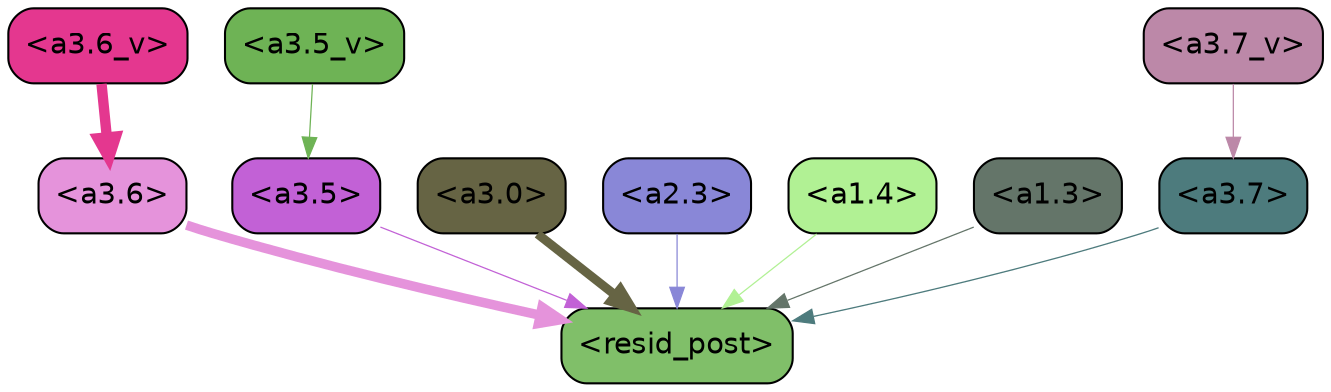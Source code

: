 strict digraph "" {
	graph [bgcolor=transparent,
		layout=dot,
		overlap=false,
		splines=true
	];
	"<a3.7>"	[color=black,
		fillcolor="#4d7b7d",
		fontname=Helvetica,
		shape=box,
		style="filled, rounded"];
	"<resid_post>"	[color=black,
		fillcolor="#80bf69",
		fontname=Helvetica,
		shape=box,
		style="filled, rounded"];
	"<a3.7>" -> "<resid_post>"	[color="#4d7b7d",
		penwidth=0.6239100098609924];
	"<a3.6>"	[color=black,
		fillcolor="#e593db",
		fontname=Helvetica,
		shape=box,
		style="filled, rounded"];
	"<a3.6>" -> "<resid_post>"	[color="#e593db",
		penwidth=4.569062113761902];
	"<a3.5>"	[color=black,
		fillcolor="#c261d6",
		fontname=Helvetica,
		shape=box,
		style="filled, rounded"];
	"<a3.5>" -> "<resid_post>"	[color="#c261d6",
		penwidth=0.6];
	"<a3.0>"	[color=black,
		fillcolor="#666444",
		fontname=Helvetica,
		shape=box,
		style="filled, rounded"];
	"<a3.0>" -> "<resid_post>"	[color="#666444",
		penwidth=4.283544182777405];
	"<a2.3>"	[color=black,
		fillcolor="#8987d7",
		fontname=Helvetica,
		shape=box,
		style="filled, rounded"];
	"<a2.3>" -> "<resid_post>"	[color="#8987d7",
		penwidth=0.6];
	"<a1.4>"	[color=black,
		fillcolor="#b1f194",
		fontname=Helvetica,
		shape=box,
		style="filled, rounded"];
	"<a1.4>" -> "<resid_post>"	[color="#b1f194",
		penwidth=0.6];
	"<a1.3>"	[color=black,
		fillcolor="#647569",
		fontname=Helvetica,
		shape=box,
		style="filled, rounded"];
	"<a1.3>" -> "<resid_post>"	[color="#647569",
		penwidth=0.6];
	"<a3.7_v>"	[color=black,
		fillcolor="#bc88a8",
		fontname=Helvetica,
		shape=box,
		style="filled, rounded"];
	"<a3.7_v>" -> "<a3.7>"	[color="#bc88a8",
		penwidth=0.6];
	"<a3.6_v>"	[color=black,
		fillcolor="#e4378f",
		fontname=Helvetica,
		shape=box,
		style="filled, rounded"];
	"<a3.6_v>" -> "<a3.6>"	[color="#e4378f",
		penwidth=4.981305837631226];
	"<a3.5_v>"	[color=black,
		fillcolor="#6eb355",
		fontname=Helvetica,
		shape=box,
		style="filled, rounded"];
	"<a3.5_v>" -> "<a3.5>"	[color="#6eb355",
		penwidth=0.6];
}
